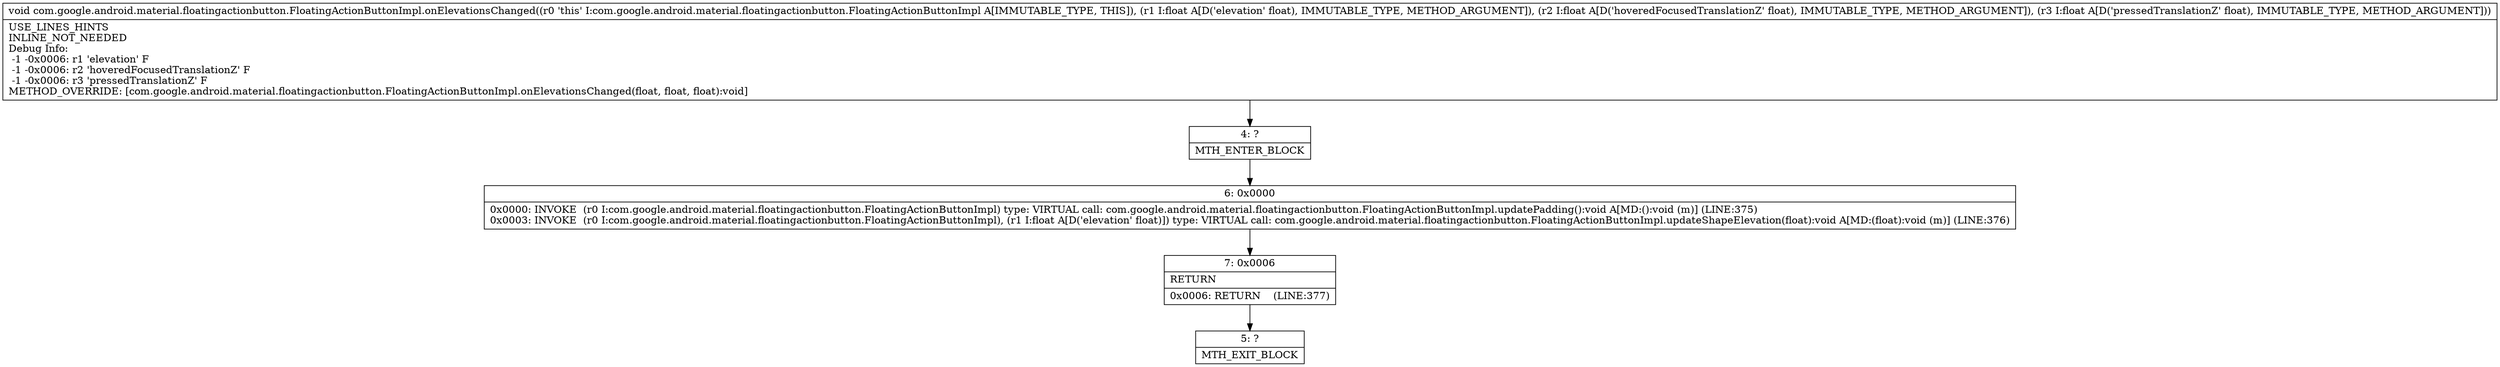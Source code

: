 digraph "CFG forcom.google.android.material.floatingactionbutton.FloatingActionButtonImpl.onElevationsChanged(FFF)V" {
Node_4 [shape=record,label="{4\:\ ?|MTH_ENTER_BLOCK\l}"];
Node_6 [shape=record,label="{6\:\ 0x0000|0x0000: INVOKE  (r0 I:com.google.android.material.floatingactionbutton.FloatingActionButtonImpl) type: VIRTUAL call: com.google.android.material.floatingactionbutton.FloatingActionButtonImpl.updatePadding():void A[MD:():void (m)] (LINE:375)\l0x0003: INVOKE  (r0 I:com.google.android.material.floatingactionbutton.FloatingActionButtonImpl), (r1 I:float A[D('elevation' float)]) type: VIRTUAL call: com.google.android.material.floatingactionbutton.FloatingActionButtonImpl.updateShapeElevation(float):void A[MD:(float):void (m)] (LINE:376)\l}"];
Node_7 [shape=record,label="{7\:\ 0x0006|RETURN\l|0x0006: RETURN    (LINE:377)\l}"];
Node_5 [shape=record,label="{5\:\ ?|MTH_EXIT_BLOCK\l}"];
MethodNode[shape=record,label="{void com.google.android.material.floatingactionbutton.FloatingActionButtonImpl.onElevationsChanged((r0 'this' I:com.google.android.material.floatingactionbutton.FloatingActionButtonImpl A[IMMUTABLE_TYPE, THIS]), (r1 I:float A[D('elevation' float), IMMUTABLE_TYPE, METHOD_ARGUMENT]), (r2 I:float A[D('hoveredFocusedTranslationZ' float), IMMUTABLE_TYPE, METHOD_ARGUMENT]), (r3 I:float A[D('pressedTranslationZ' float), IMMUTABLE_TYPE, METHOD_ARGUMENT]))  | USE_LINES_HINTS\lINLINE_NOT_NEEDED\lDebug Info:\l  \-1 \-0x0006: r1 'elevation' F\l  \-1 \-0x0006: r2 'hoveredFocusedTranslationZ' F\l  \-1 \-0x0006: r3 'pressedTranslationZ' F\lMETHOD_OVERRIDE: [com.google.android.material.floatingactionbutton.FloatingActionButtonImpl.onElevationsChanged(float, float, float):void]\l}"];
MethodNode -> Node_4;Node_4 -> Node_6;
Node_6 -> Node_7;
Node_7 -> Node_5;
}

